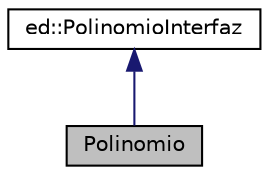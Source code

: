 digraph "Polinomio"
{
  edge [fontname="Helvetica",fontsize="10",labelfontname="Helvetica",labelfontsize="10"];
  node [fontname="Helvetica",fontsize="10",shape=record];
  Node1 [label="Polinomio",height=0.2,width=0.4,color="black", fillcolor="grey75", style="filled", fontcolor="black"];
  Node2 -> Node1 [dir="back",color="midnightblue",fontsize="10",style="solid",fontname="Helvetica"];
  Node2 [label="ed::PolinomioInterfaz",height=0.2,width=0.4,color="black", fillcolor="white", style="filled",URL="$classed_1_1PolinomioInterfaz.html"];
}
